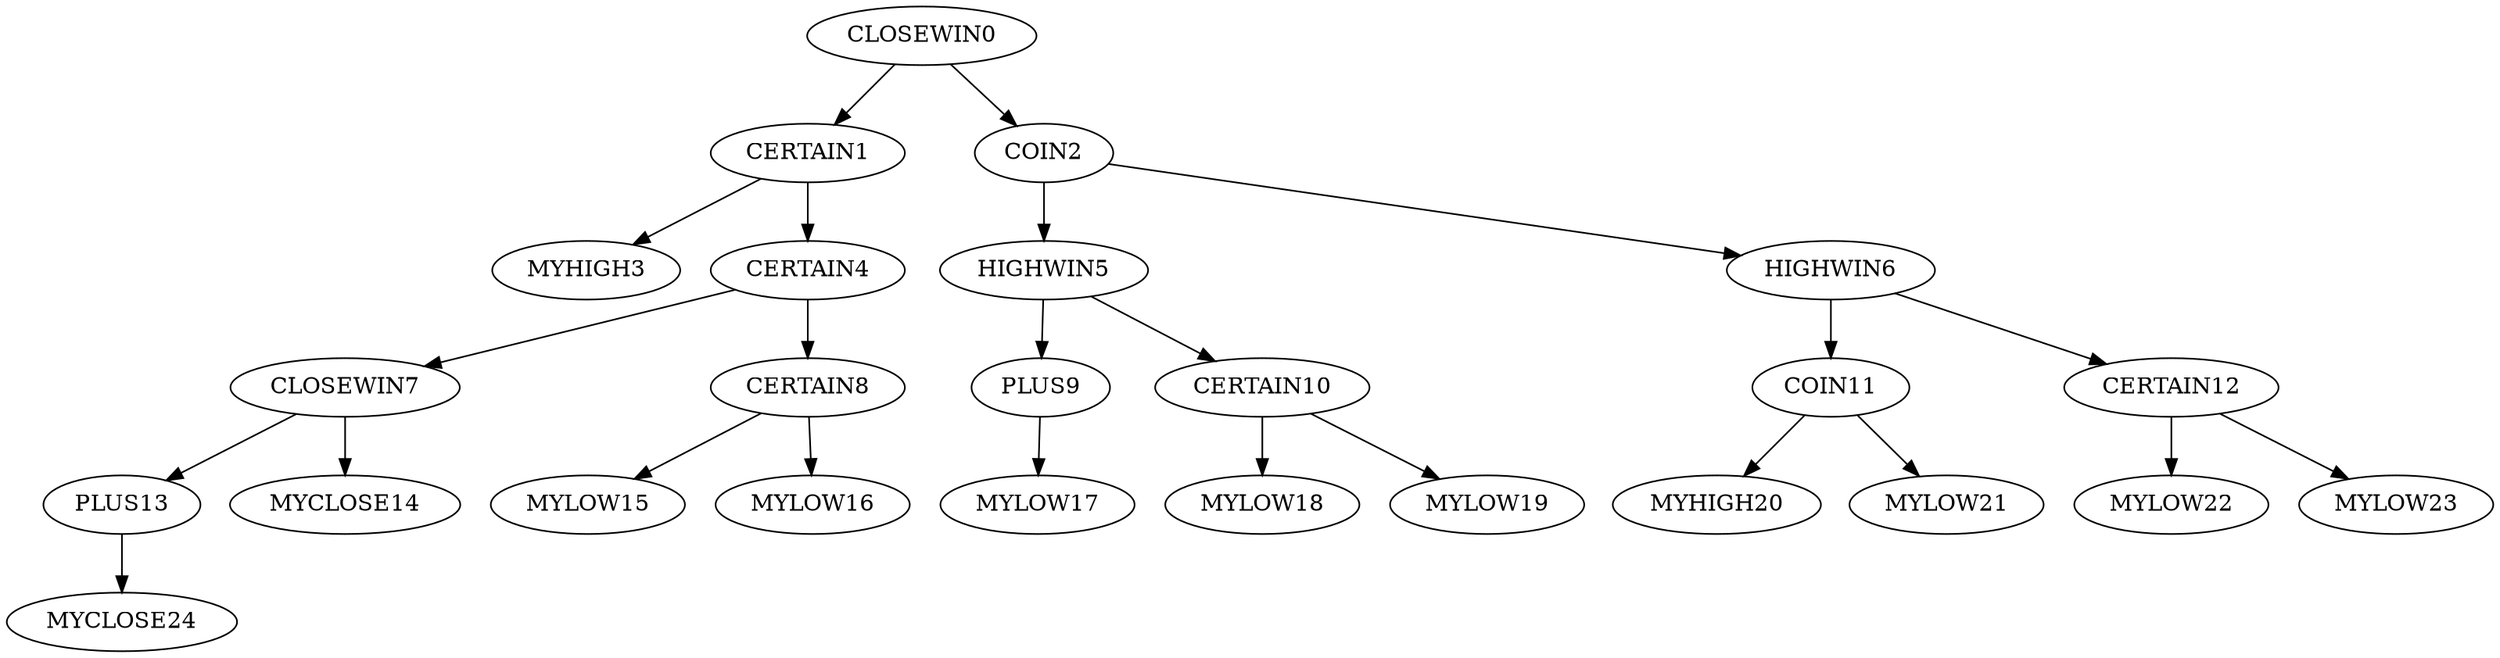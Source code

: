 digraph T {
	CLOSEWIN0 -> CERTAIN1;
	CLOSEWIN0 -> COIN2;
	CERTAIN1 -> MYHIGH3;
	CERTAIN1 -> CERTAIN4;
	COIN2 -> HIGHWIN5;
	COIN2 -> HIGHWIN6;
	CERTAIN4 -> CLOSEWIN7;
	CERTAIN4 -> CERTAIN8;
	HIGHWIN5 -> PLUS9;
	HIGHWIN5 -> CERTAIN10;
	HIGHWIN6 -> COIN11;
	HIGHWIN6 -> CERTAIN12;
	CLOSEWIN7 -> PLUS13;
	CLOSEWIN7 -> MYCLOSE14;
	CERTAIN8 -> MYLOW15;
	CERTAIN8 -> MYLOW16;
	PLUS9 -> MYLOW17;
	CERTAIN10 -> MYLOW18;
	CERTAIN10 -> MYLOW19;
	COIN11 -> MYHIGH20;
	COIN11 -> MYLOW21;
	CERTAIN12 -> MYLOW22;
	CERTAIN12 -> MYLOW23;
	PLUS13 -> MYCLOSE24;
}